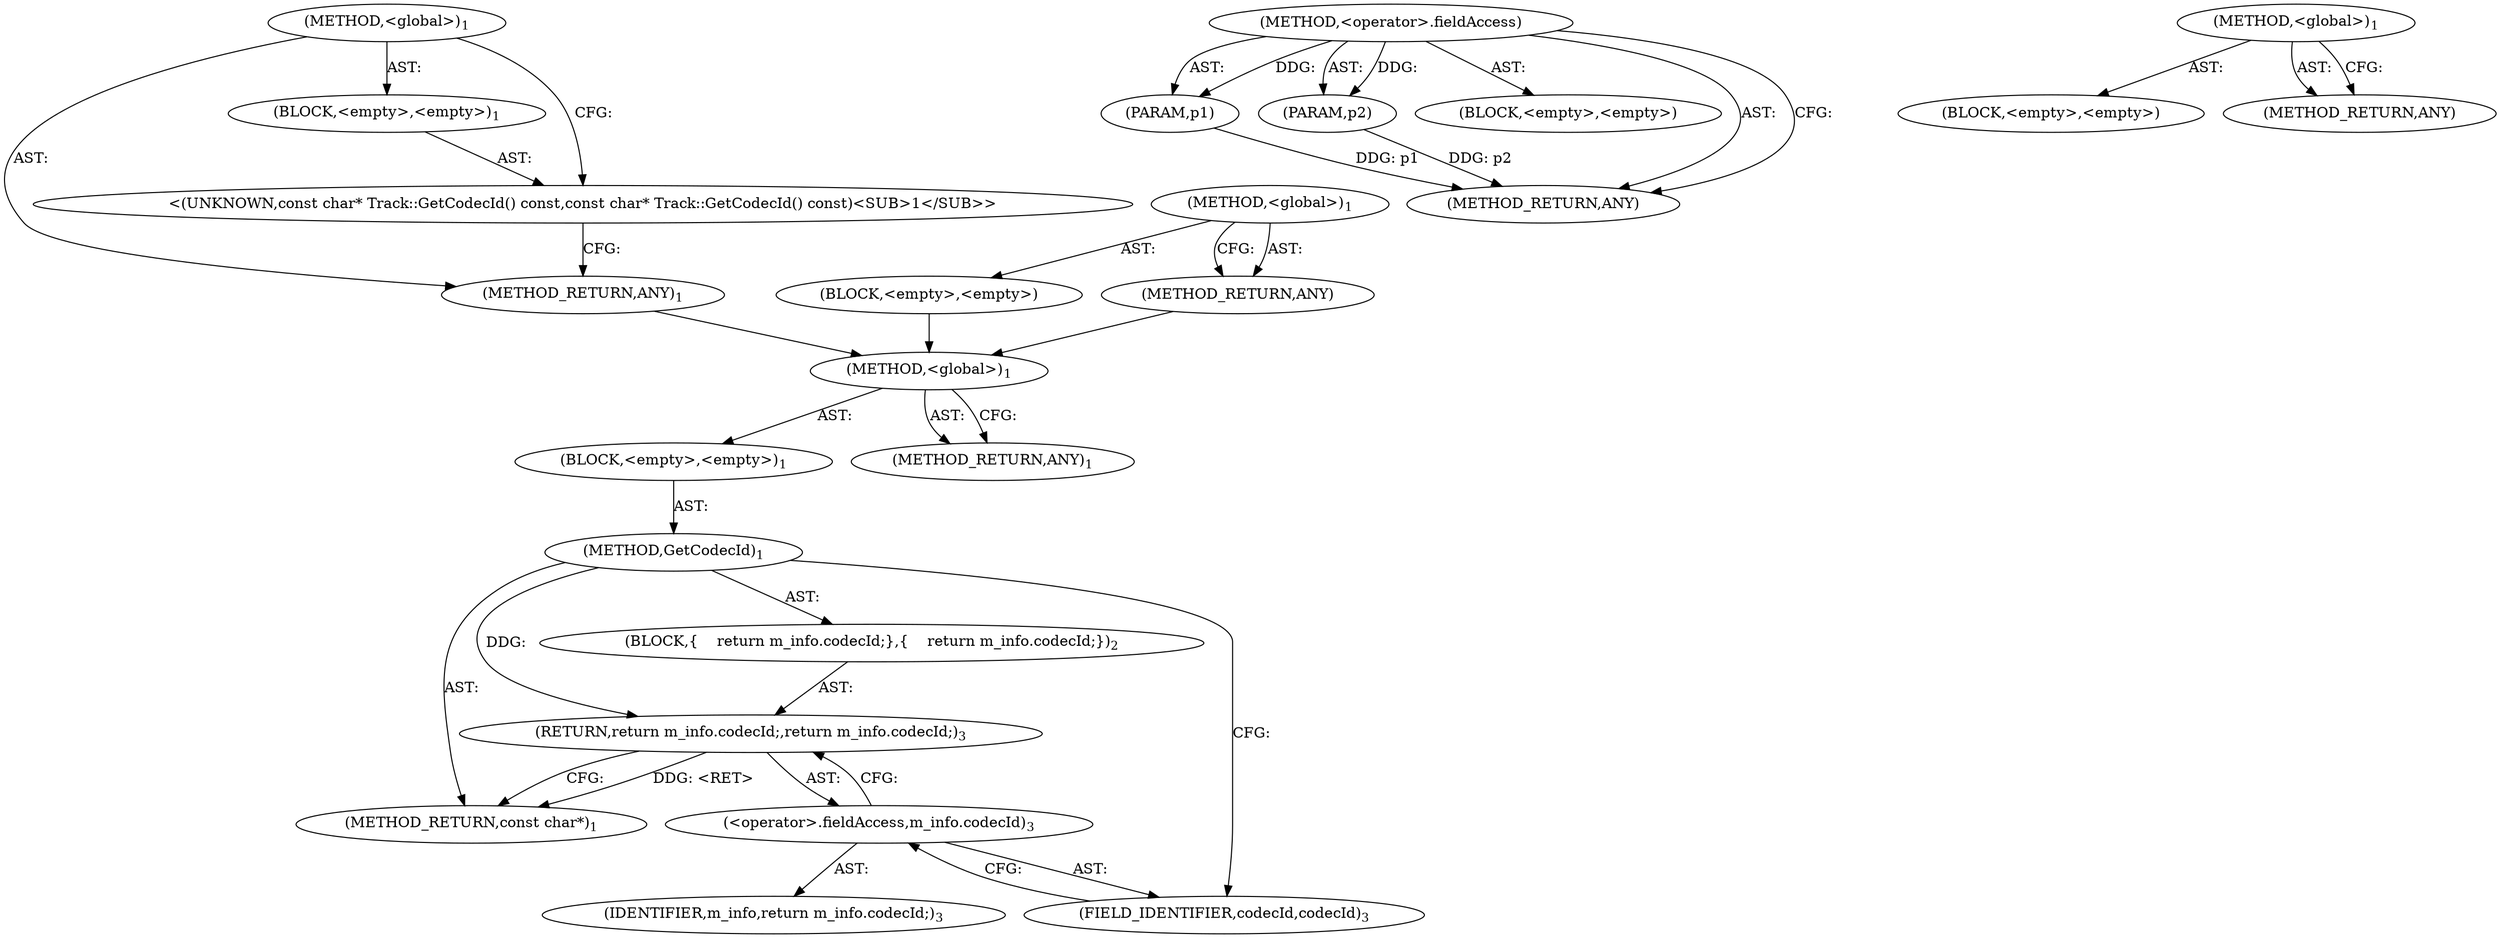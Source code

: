digraph "&lt;global&gt;" {
vulnerable_6 [label=<(METHOD,&lt;global&gt;)<SUB>1</SUB>>];
vulnerable_7 [label=<(BLOCK,&lt;empty&gt;,&lt;empty&gt;)<SUB>1</SUB>>];
vulnerable_8 [label=<(METHOD,GetCodecId)<SUB>1</SUB>>];
vulnerable_9 [label=<(BLOCK,{
    return m_info.codecId;
},{
    return m_info.codecId;
})<SUB>2</SUB>>];
vulnerable_10 [label=<(RETURN,return m_info.codecId;,return m_info.codecId;)<SUB>3</SUB>>];
vulnerable_11 [label=<(&lt;operator&gt;.fieldAccess,m_info.codecId)<SUB>3</SUB>>];
vulnerable_12 [label=<(IDENTIFIER,m_info,return m_info.codecId;)<SUB>3</SUB>>];
vulnerable_13 [label=<(FIELD_IDENTIFIER,codecId,codecId)<SUB>3</SUB>>];
vulnerable_14 [label=<(METHOD_RETURN,const char*)<SUB>1</SUB>>];
vulnerable_16 [label=<(METHOD_RETURN,ANY)<SUB>1</SUB>>];
vulnerable_31 [label=<(METHOD,&lt;operator&gt;.fieldAccess)>];
vulnerable_32 [label=<(PARAM,p1)>];
vulnerable_33 [label=<(PARAM,p2)>];
vulnerable_34 [label=<(BLOCK,&lt;empty&gt;,&lt;empty&gt;)>];
vulnerable_35 [label=<(METHOD_RETURN,ANY)>];
vulnerable_25 [label=<(METHOD,&lt;global&gt;)<SUB>1</SUB>>];
vulnerable_26 [label=<(BLOCK,&lt;empty&gt;,&lt;empty&gt;)>];
vulnerable_27 [label=<(METHOD_RETURN,ANY)>];
fixed_6 [label=<(METHOD,&lt;global&gt;)<SUB>1</SUB>>];
fixed_7 [label=<(BLOCK,&lt;empty&gt;,&lt;empty&gt;)<SUB>1</SUB>>];
fixed_8 [label="<(UNKNOWN,const char* Track::GetCodecId() const,const char* Track::GetCodecId() const)<SUB>1</SUB>>"];
fixed_9 [label=<(METHOD_RETURN,ANY)<SUB>1</SUB>>];
fixed_14 [label=<(METHOD,&lt;global&gt;)<SUB>1</SUB>>];
fixed_15 [label=<(BLOCK,&lt;empty&gt;,&lt;empty&gt;)>];
fixed_16 [label=<(METHOD_RETURN,ANY)>];
vulnerable_6 -> vulnerable_7  [key=0, label="AST: "];
vulnerable_6 -> vulnerable_16  [key=0, label="AST: "];
vulnerable_6 -> vulnerable_16  [key=1, label="CFG: "];
vulnerable_7 -> vulnerable_8  [key=0, label="AST: "];
vulnerable_8 -> vulnerable_9  [key=0, label="AST: "];
vulnerable_8 -> vulnerable_14  [key=0, label="AST: "];
vulnerable_8 -> vulnerable_13  [key=0, label="CFG: "];
vulnerable_8 -> vulnerable_10  [key=0, label="DDG: "];
vulnerable_9 -> vulnerable_10  [key=0, label="AST: "];
vulnerable_10 -> vulnerable_11  [key=0, label="AST: "];
vulnerable_10 -> vulnerable_14  [key=0, label="CFG: "];
vulnerable_10 -> vulnerable_14  [key=1, label="DDG: &lt;RET&gt;"];
vulnerable_11 -> vulnerable_12  [key=0, label="AST: "];
vulnerable_11 -> vulnerable_13  [key=0, label="AST: "];
vulnerable_11 -> vulnerable_10  [key=0, label="CFG: "];
vulnerable_13 -> vulnerable_11  [key=0, label="CFG: "];
vulnerable_31 -> vulnerable_32  [key=0, label="AST: "];
vulnerable_31 -> vulnerable_32  [key=1, label="DDG: "];
vulnerable_31 -> vulnerable_34  [key=0, label="AST: "];
vulnerable_31 -> vulnerable_33  [key=0, label="AST: "];
vulnerable_31 -> vulnerable_33  [key=1, label="DDG: "];
vulnerable_31 -> vulnerable_35  [key=0, label="AST: "];
vulnerable_31 -> vulnerable_35  [key=1, label="CFG: "];
vulnerable_32 -> vulnerable_35  [key=0, label="DDG: p1"];
vulnerable_33 -> vulnerable_35  [key=0, label="DDG: p2"];
vulnerable_25 -> vulnerable_26  [key=0, label="AST: "];
vulnerable_25 -> vulnerable_27  [key=0, label="AST: "];
vulnerable_25 -> vulnerable_27  [key=1, label="CFG: "];
fixed_6 -> fixed_7  [key=0, label="AST: "];
fixed_6 -> fixed_9  [key=0, label="AST: "];
fixed_6 -> fixed_8  [key=0, label="CFG: "];
fixed_7 -> fixed_8  [key=0, label="AST: "];
fixed_8 -> fixed_9  [key=0, label="CFG: "];
fixed_9 -> vulnerable_6  [key=0];
fixed_14 -> fixed_15  [key=0, label="AST: "];
fixed_14 -> fixed_16  [key=0, label="AST: "];
fixed_14 -> fixed_16  [key=1, label="CFG: "];
fixed_15 -> vulnerable_6  [key=0];
fixed_16 -> vulnerable_6  [key=0];
}
